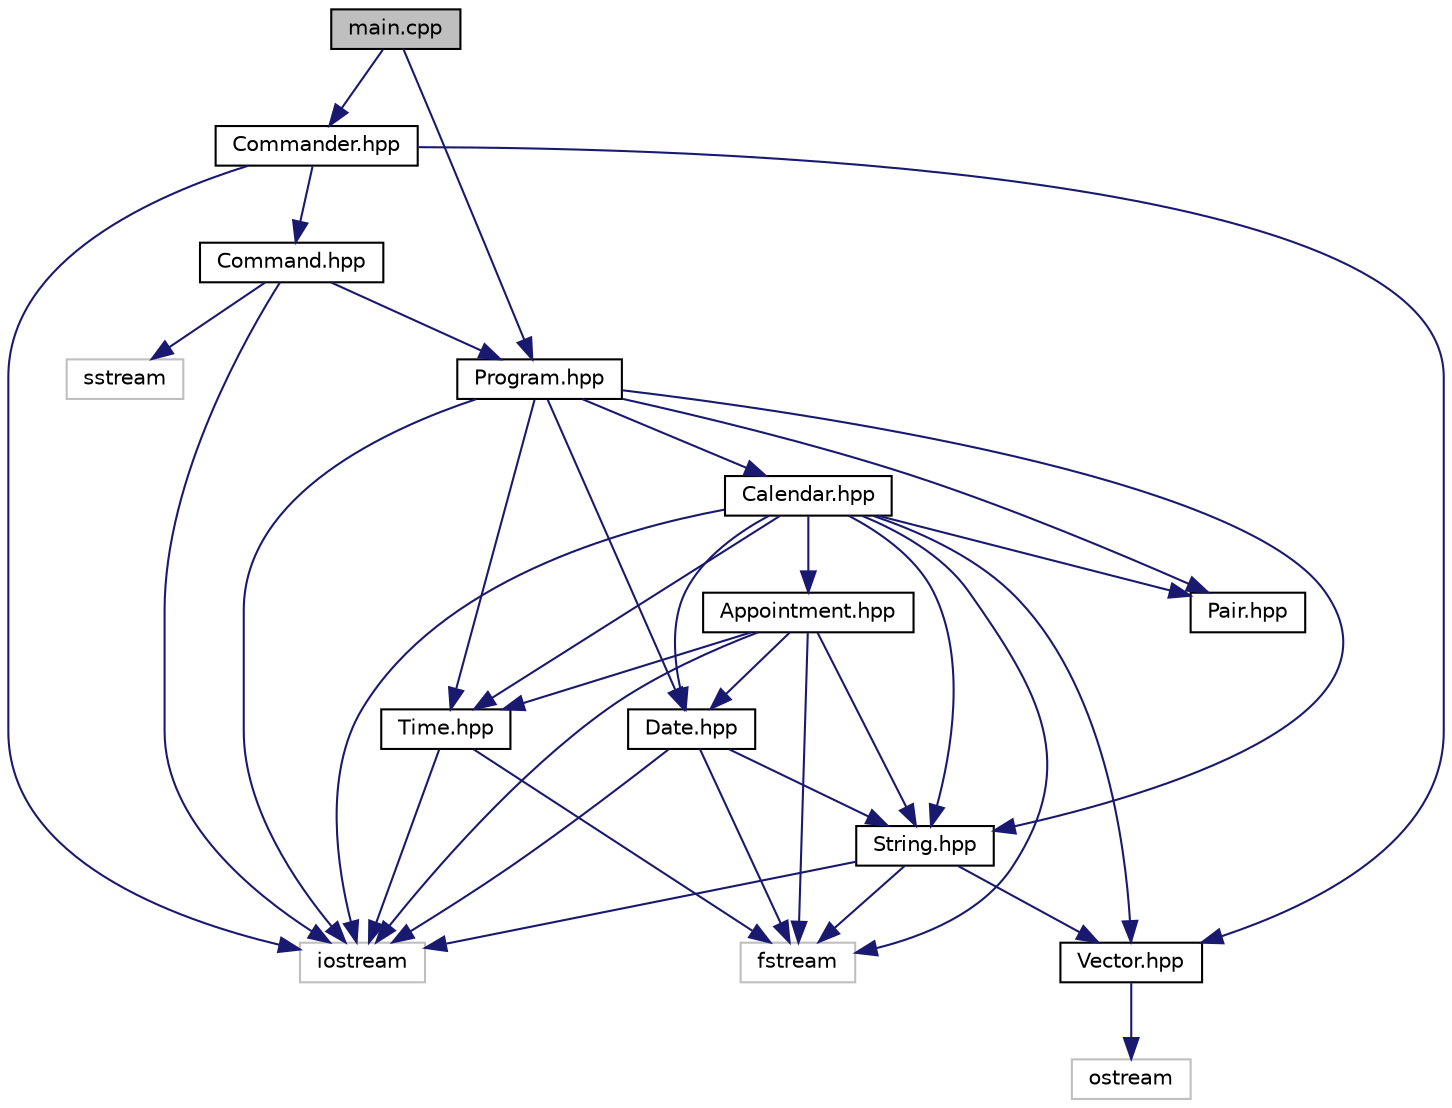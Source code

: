 digraph "main.cpp"
{
  edge [fontname="Helvetica",fontsize="10",labelfontname="Helvetica",labelfontsize="10"];
  node [fontname="Helvetica",fontsize="10",shape=record];
  Node0 [label="main.cpp",height=0.2,width=0.4,color="black", fillcolor="grey75", style="filled", fontcolor="black"];
  Node0 -> Node1 [color="midnightblue",fontsize="10",style="solid"];
  Node1 [label="Commander.hpp",height=0.2,width=0.4,color="black", fillcolor="white", style="filled",URL="$Commander_8hpp.html"];
  Node1 -> Node2 [color="midnightblue",fontsize="10",style="solid"];
  Node2 [label="iostream",height=0.2,width=0.4,color="grey75", fillcolor="white", style="filled"];
  Node1 -> Node3 [color="midnightblue",fontsize="10",style="solid"];
  Node3 [label="Command.hpp",height=0.2,width=0.4,color="black", fillcolor="white", style="filled",URL="$Command_8hpp.html"];
  Node3 -> Node2 [color="midnightblue",fontsize="10",style="solid"];
  Node3 -> Node4 [color="midnightblue",fontsize="10",style="solid"];
  Node4 [label="sstream",height=0.2,width=0.4,color="grey75", fillcolor="white", style="filled"];
  Node3 -> Node5 [color="midnightblue",fontsize="10",style="solid"];
  Node5 [label="Program.hpp",height=0.2,width=0.4,color="black", fillcolor="white", style="filled",URL="$Program_8hpp.html"];
  Node5 -> Node2 [color="midnightblue",fontsize="10",style="solid"];
  Node5 -> Node6 [color="midnightblue",fontsize="10",style="solid"];
  Node6 [label="Calendar.hpp",height=0.2,width=0.4,color="black", fillcolor="white", style="filled",URL="$Calendar_8hpp.html"];
  Node6 -> Node2 [color="midnightblue",fontsize="10",style="solid"];
  Node6 -> Node7 [color="midnightblue",fontsize="10",style="solid"];
  Node7 [label="fstream",height=0.2,width=0.4,color="grey75", fillcolor="white", style="filled"];
  Node6 -> Node8 [color="midnightblue",fontsize="10",style="solid"];
  Node8 [label="Appointment.hpp",height=0.2,width=0.4,color="black", fillcolor="white", style="filled",URL="$Appointment_8hpp.html"];
  Node8 -> Node2 [color="midnightblue",fontsize="10",style="solid"];
  Node8 -> Node7 [color="midnightblue",fontsize="10",style="solid"];
  Node8 -> Node9 [color="midnightblue",fontsize="10",style="solid"];
  Node9 [label="Date.hpp",height=0.2,width=0.4,color="black", fillcolor="white", style="filled",URL="$Date_8hpp.html"];
  Node9 -> Node2 [color="midnightblue",fontsize="10",style="solid"];
  Node9 -> Node7 [color="midnightblue",fontsize="10",style="solid"];
  Node9 -> Node10 [color="midnightblue",fontsize="10",style="solid"];
  Node10 [label="String.hpp",height=0.2,width=0.4,color="black", fillcolor="white", style="filled",URL="$String_8hpp.html"];
  Node10 -> Node7 [color="midnightblue",fontsize="10",style="solid"];
  Node10 -> Node2 [color="midnightblue",fontsize="10",style="solid"];
  Node10 -> Node11 [color="midnightblue",fontsize="10",style="solid"];
  Node11 [label="Vector.hpp",height=0.2,width=0.4,color="black", fillcolor="white", style="filled",URL="$Vector_8hpp.html"];
  Node11 -> Node12 [color="midnightblue",fontsize="10",style="solid"];
  Node12 [label="ostream",height=0.2,width=0.4,color="grey75", fillcolor="white", style="filled"];
  Node8 -> Node13 [color="midnightblue",fontsize="10",style="solid"];
  Node13 [label="Time.hpp",height=0.2,width=0.4,color="black", fillcolor="white", style="filled",URL="$Time_8hpp.html"];
  Node13 -> Node2 [color="midnightblue",fontsize="10",style="solid"];
  Node13 -> Node7 [color="midnightblue",fontsize="10",style="solid"];
  Node8 -> Node10 [color="midnightblue",fontsize="10",style="solid"];
  Node6 -> Node9 [color="midnightblue",fontsize="10",style="solid"];
  Node6 -> Node13 [color="midnightblue",fontsize="10",style="solid"];
  Node6 -> Node11 [color="midnightblue",fontsize="10",style="solid"];
  Node6 -> Node10 [color="midnightblue",fontsize="10",style="solid"];
  Node6 -> Node14 [color="midnightblue",fontsize="10",style="solid"];
  Node14 [label="Pair.hpp",height=0.2,width=0.4,color="black", fillcolor="white", style="filled",URL="$Pair_8hpp.html"];
  Node5 -> Node9 [color="midnightblue",fontsize="10",style="solid"];
  Node5 -> Node13 [color="midnightblue",fontsize="10",style="solid"];
  Node5 -> Node10 [color="midnightblue",fontsize="10",style="solid"];
  Node5 -> Node14 [color="midnightblue",fontsize="10",style="solid"];
  Node1 -> Node11 [color="midnightblue",fontsize="10",style="solid"];
  Node0 -> Node5 [color="midnightblue",fontsize="10",style="solid"];
}
